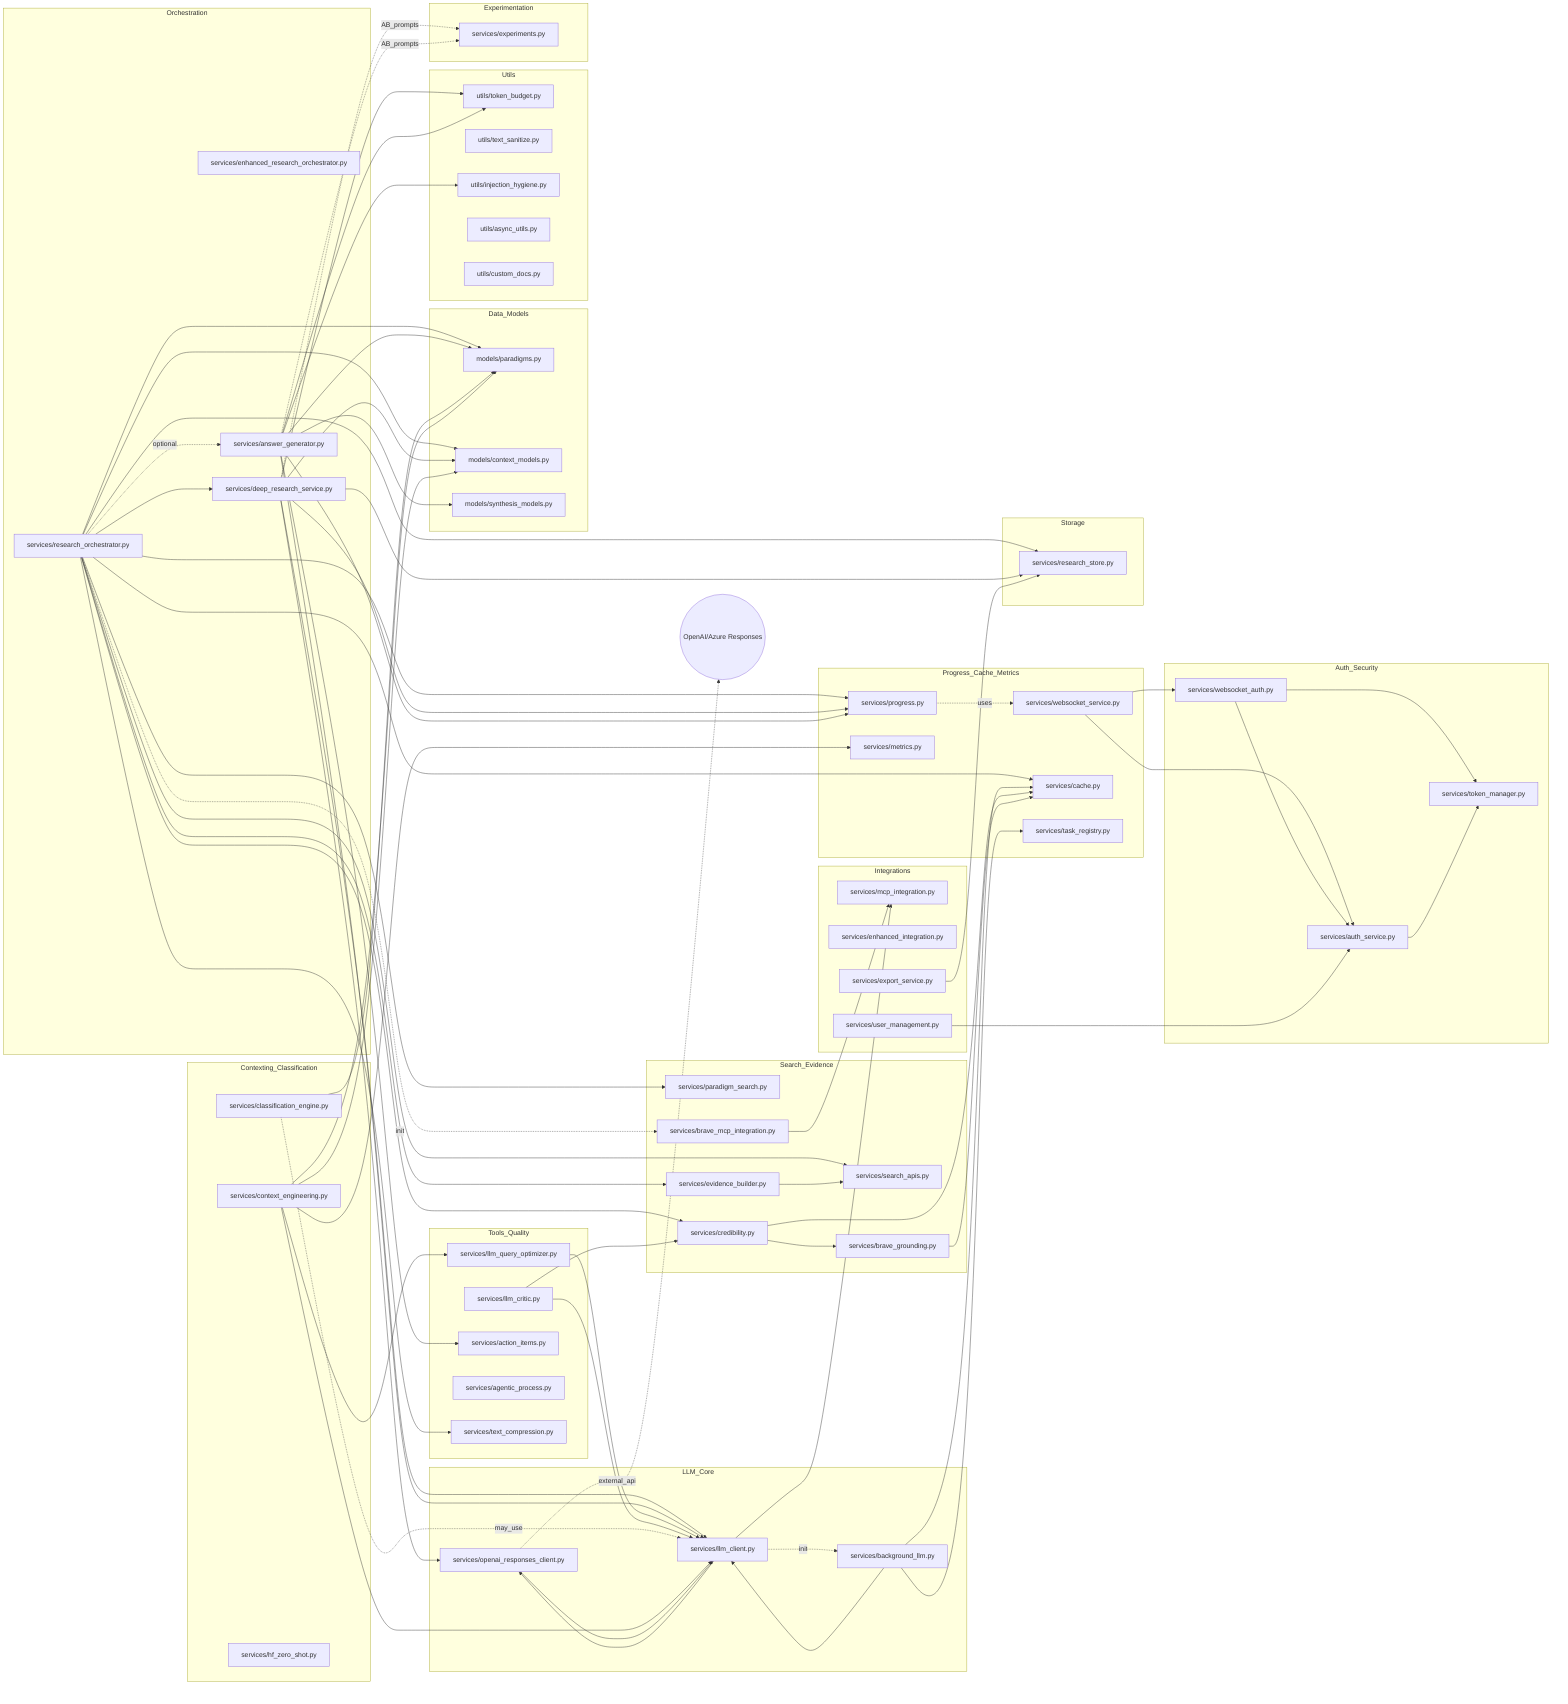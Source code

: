 flowchart LR
  %% Updated architecture map (validated Sep 13, 2025)

  subgraph Orchestration
    RO[services/research_orchestrator.py]
    ERO[services/enhanced_research_orchestrator.py]
    DRS[services/deep_research_service.py]
    AG[services/answer_generator.py]
  end

  subgraph LLM_Core
    LLC[services/llm_client.py]
    ORC[services/openai_responses_client.py]
    BGL[services/background_llm.py]
  end

  subgraph Tools_Quality
    LQO[services/llm_query_optimizer.py]
    LCR[services/llm_critic.py]
    ACT[services/action_items.py]
    AGEN[services/agentic_process.py]
    TXT[services/text_compression.py]
  end

  subgraph Search_Evidence
    SAP[services/search_apis.py]
    PSD[services/paradigm_search.py]
    CRED[services/credibility.py]
    EVI[services/evidence_builder.py]
    BRV[services/brave_grounding.py]
    BMCP[services/brave_mcp_integration.py]
  end

  subgraph Progress_Cache_Metrics
    PRG[services/progress.py]
    WSS[services/websocket_service.py]
    CACH[services/cache.py]
    MTR[services/metrics.py]
    TRG[services/task_registry.py]
  end

  subgraph Contexting_Classification
    CENG[services/context_engineering.py]
    CLF[services/classification_engine.py]
    HFF[services/hf_zero_shot.py]
  end

  subgraph Data_Models
    PDM[models/paradigms.py]
    CTX[models/context_models.py]
    SYN[models/synthesis_models.py]
  end

  subgraph Utils
    TOK[utils/token_budget.py]
    TSAN[utils/text_sanitize.py]
    INJ[utils/injection_hygiene.py]
    ASU[utils/async_utils.py]
    CDOC[utils/custom_docs.py]
  end

  subgraph Auth_Security
    TM[services/token_manager.py]
    AUTH[services/auth_service.py]
    WSA[services/websocket_auth.py]
  end

  subgraph Integrations
    MCP[services/mcp_integration.py]
    EI[services/enhanced_integration.py]
    EXP_SVC[services/export_service.py]
    UM[services/user_management.py]
  end

  subgraph Storage
    RSR[services/research_store.py]
  end

  subgraph Experimentation
    EXP[services/experiments.py]
  end

  %% Orchestrator dependencies (direct)
  RO --> PSD
  RO --> SAP
  RO --> CRED
  RO --> DRS
  RO --> EVI
  RO --> PRG
  RO --> RSR
  RO --> CACH
  RO --> TXT
  RO --> PDM
  RO --> CTX
  RO -. optional .-> AG
  RO -. init .-> BMCP

  %% Deep Research Service (direct)
  DRS --> ORC
  DRS --> LLC
  DRS --> PRG
  DRS --> RSR
  DRS --> TOK
  DRS --> CTX

  %% LLM client core
  LLC --> ORC
  LLC -. init .-> BGL
  LLC --> MCP

  %% Background LLM
  BGL --> CACH
  BGL --> TRG
  BGL --> LLC

  %% Answer Generator
  AG --> LLC
  AG --> ACT
  AG --> TOK
  AG --> INJ
  AG --> PRG
  AG --> SYN
  AG --> PDM

  %% Query optimizer & critic
  LQO --> LLC
  LCR --> LLC
  LCR --> CRED

  %% Search & Evidence ancillary (corrected)
  EVI --> SAP
  CRED --> BRV
  CRED --> CACH
  BRV --> CACH

  %% Classification & Contexting (expanded)
  CLF --> PDM
  CLF -. may_use .-> LLC
  CENG --> LQO
  CENG --> CTX
  CENG --> PDM
  CENG --> LLC
  CENG --> MTR

  %% Responses client
  ORC -. "external_api" .-> EXT((OpenAI/Azure Responses))
  ORC --> LLC

  %% Progress/WebSocket/Auth
  PRG -. uses .-> WSS
  WSS --> WSA
  WSS --> AUTH
  WSA --> TM
  WSA --> AUTH
  AUTH --> TM

  %% Integrations
  BMCP --> MCP
  UM --> AUTH
  EXP_SVC --> RSR

  %% Experiment wiring
  DRS -. AB_prompts .-> EXP
  AG -. AB_prompts .-> EXP

  %% Legend
  %% solid arrow = direct import/use; dashed = optional/init/external